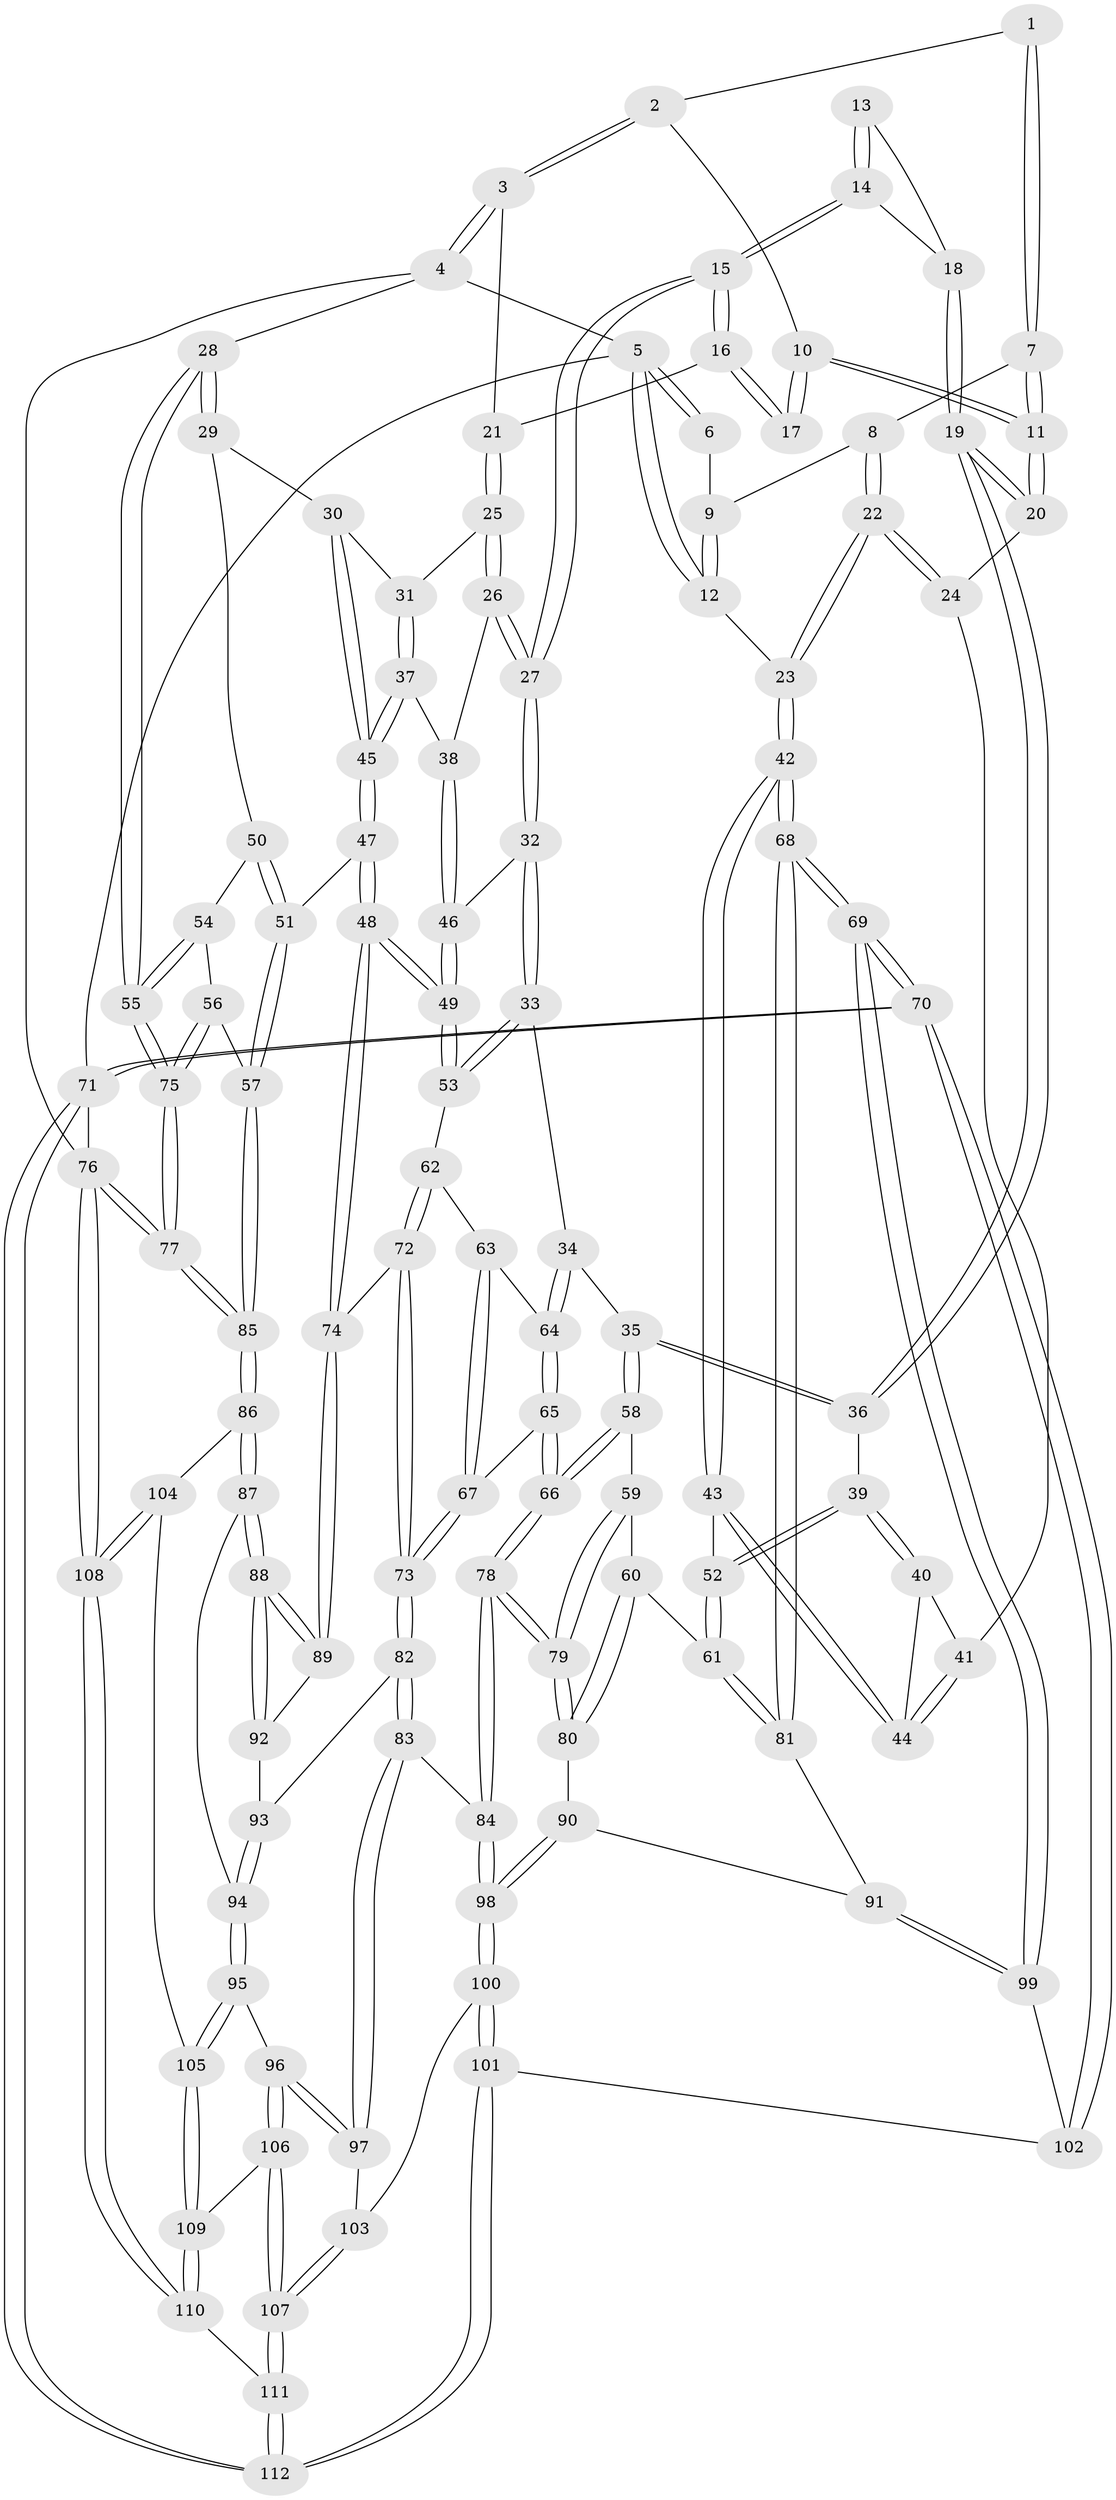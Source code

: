 // Generated by graph-tools (version 1.1) at 2025/03/03/09/25 03:03:25]
// undirected, 112 vertices, 277 edges
graph export_dot {
graph [start="1"]
  node [color=gray90,style=filled];
  1 [pos="+0.22950031258951964+0"];
  2 [pos="+0.2999360437966058+0"];
  3 [pos="+0.8673397610315788+0"];
  4 [pos="+1+0"];
  5 [pos="+0+0"];
  6 [pos="+0.12504244007068277+0"];
  7 [pos="+0.17842946694912346+0.1043503177260962"];
  8 [pos="+0.1748739013490363+0.1031306237609971"];
  9 [pos="+0.13549258124791166+0.04279219473262681"];
  10 [pos="+0.33112620472863696+0.009215055581068748"];
  11 [pos="+0.2485342616578938+0.14021481145133105"];
  12 [pos="+0+0.19942082355215254"];
  13 [pos="+0.3789950288012043+0.084472871713112"];
  14 [pos="+0.4709099067725521+0.18099958757826887"];
  15 [pos="+0.4767351657928386+0.1822234645342826"];
  16 [pos="+0.4892778908866779+0.0778831506437264"];
  17 [pos="+0.3626621500070822+0.032791542770230594"];
  18 [pos="+0.3957802853065458+0.17244434965128555"];
  19 [pos="+0.29878126528903043+0.22704235242995446"];
  20 [pos="+0.2522733971461814+0.1896983591542399"];
  21 [pos="+0.7948988449179512+0"];
  22 [pos="+0+0.20471307122551233"];
  23 [pos="+0+0.20913427163200912"];
  24 [pos="+0.19973652306690307+0.22284901732699378"];
  25 [pos="+0.7638314968535337+0.041745736703334466"];
  26 [pos="+0.5840246780834543+0.23188808208486134"];
  27 [pos="+0.5235184193276767+0.2623229280585574"];
  28 [pos="+1+0.06623639977067915"];
  29 [pos="+0.8655456430233639+0.2932681770008814"];
  30 [pos="+0.8219782828464653+0.2498087853198184"];
  31 [pos="+0.7860233544716005+0.16317766010214702"];
  32 [pos="+0.5027207315133957+0.3070635647175402"];
  33 [pos="+0.45072299523497833+0.34916130110149995"];
  34 [pos="+0.4383088075094044+0.3571538751771222"];
  35 [pos="+0.36874981970141835+0.35726128316422834"];
  36 [pos="+0.3664937924958017+0.3556486862762822"];
  37 [pos="+0.6918784520332038+0.31167682529999324"];
  38 [pos="+0.6782250149063637+0.3131200815448844"];
  39 [pos="+0.2535312260523049+0.37086517792951756"];
  40 [pos="+0.2220383849491772+0.3575715216465945"];
  41 [pos="+0.19317984266061328+0.24582217254056848"];
  42 [pos="+0+0.3832700177269883"];
  43 [pos="+0.02674193739050922+0.4102815536458406"];
  44 [pos="+0.12418937858778341+0.35806317233124574"];
  45 [pos="+0.7445065581713437+0.3555323946981689"];
  46 [pos="+0.6326837979524889+0.3912695603753198"];
  47 [pos="+0.7517959693098428+0.4767840621139972"];
  48 [pos="+0.738928048196565+0.4819358547314586"];
  49 [pos="+0.6706363266336214+0.4598440266449412"];
  50 [pos="+0.8938000078130536+0.36469796576296254"];
  51 [pos="+0.772095252827317+0.4772863445643033"];
  52 [pos="+0.16170961786504737+0.49611204844861895"];
  53 [pos="+0.6224716349596782+0.4792750427770072"];
  54 [pos="+0.9430724322736482+0.37914994631632565"];
  55 [pos="+1+0.3579447379648853"];
  56 [pos="+0.9320678283607584+0.5136074635344929"];
  57 [pos="+0.8309342360236102+0.5221379749109037"];
  58 [pos="+0.32458744458778055+0.47212640088349606"];
  59 [pos="+0.30533734632527404+0.5004872342455563"];
  60 [pos="+0.24675633381786385+0.5130904586741367"];
  61 [pos="+0.17452372920924508+0.5122923952029542"];
  62 [pos="+0.604155761588181+0.49133991659360876"];
  63 [pos="+0.5456948080919763+0.49874460877705223"];
  64 [pos="+0.4489123487031632+0.38689467907272895"];
  65 [pos="+0.4488781903958372+0.5400177235429254"];
  66 [pos="+0.44464068287623687+0.5445279855578196"];
  67 [pos="+0.5183400051716542+0.5392406970773221"];
  68 [pos="+0+0.582251241540244"];
  69 [pos="+0+0.6820296404740959"];
  70 [pos="+0+0.8109383066478331"];
  71 [pos="+0+1"];
  72 [pos="+0.5911080125686323+0.5877005108284967"];
  73 [pos="+0.5541015224386671+0.6194752586978406"];
  74 [pos="+0.7070362446188543+0.5867209887229718"];
  75 [pos="+1+0.6420815109515718"];
  76 [pos="+1+1"];
  77 [pos="+1+0.9410007794750243"];
  78 [pos="+0.3876454705202073+0.6691975003735562"];
  79 [pos="+0.38371291193965323+0.6671807006371402"];
  80 [pos="+0.27799781519953637+0.6649916686755953"];
  81 [pos="+0.1616749724844455+0.6009880658732392"];
  82 [pos="+0.5522196940433827+0.6261012816669628"];
  83 [pos="+0.4172972082842512+0.6975909987259713"];
  84 [pos="+0.40186835132862625+0.6877895852753744"];
  85 [pos="+0.910697936160574+0.7814639186236982"];
  86 [pos="+0.8375646232466242+0.7680433126936977"];
  87 [pos="+0.8100505913473437+0.7482946388589469"];
  88 [pos="+0.7973339707134508+0.7318207245745533"];
  89 [pos="+0.7073408198475749+0.5909847498484656"];
  90 [pos="+0.2149267284723596+0.6766350406002708"];
  91 [pos="+0.17927796219183365+0.6748036806167135"];
  92 [pos="+0.6380457105699608+0.6659666089320502"];
  93 [pos="+0.6163756390149703+0.6806525144304063"];
  94 [pos="+0.6188413907712199+0.7298852693995989"];
  95 [pos="+0.5530256911668042+0.8287141468056146"];
  96 [pos="+0.47218680576191463+0.7976832175241741"];
  97 [pos="+0.4711630957341543+0.7969416938433925"];
  98 [pos="+0.2815388214544529+0.8099245095911795"];
  99 [pos="+0.1685511249493586+0.6866980085806769"];
  100 [pos="+0.24120606300860006+0.8988355806204966"];
  101 [pos="+0.22318856521147074+0.9156632656369506"];
  102 [pos="+0.15065764264390358+0.8043845252743623"];
  103 [pos="+0.3818149367913046+0.8574207255201218"];
  104 [pos="+0.6620603235887095+0.8612470015611353"];
  105 [pos="+0.5823761725638081+0.8677327415657272"];
  106 [pos="+0.4304920478859498+0.943748593440414"];
  107 [pos="+0.39977463431827437+0.9864668245073237"];
  108 [pos="+1+1"];
  109 [pos="+0.5769085933205242+0.9336582357303597"];
  110 [pos="+0.5910354200460021+1"];
  111 [pos="+0.31205328659756143+1"];
  112 [pos="+0.17622077989176962+1"];
  1 -- 2;
  1 -- 7;
  1 -- 7;
  2 -- 3;
  2 -- 3;
  2 -- 10;
  3 -- 4;
  3 -- 4;
  3 -- 21;
  4 -- 5;
  4 -- 28;
  4 -- 76;
  5 -- 6;
  5 -- 6;
  5 -- 12;
  5 -- 12;
  5 -- 71;
  6 -- 9;
  7 -- 8;
  7 -- 11;
  7 -- 11;
  8 -- 9;
  8 -- 22;
  8 -- 22;
  9 -- 12;
  9 -- 12;
  10 -- 11;
  10 -- 11;
  10 -- 17;
  10 -- 17;
  11 -- 20;
  11 -- 20;
  12 -- 23;
  13 -- 14;
  13 -- 14;
  13 -- 18;
  14 -- 15;
  14 -- 15;
  14 -- 18;
  15 -- 16;
  15 -- 16;
  15 -- 27;
  15 -- 27;
  16 -- 17;
  16 -- 17;
  16 -- 21;
  18 -- 19;
  18 -- 19;
  19 -- 20;
  19 -- 20;
  19 -- 36;
  19 -- 36;
  20 -- 24;
  21 -- 25;
  21 -- 25;
  22 -- 23;
  22 -- 23;
  22 -- 24;
  22 -- 24;
  23 -- 42;
  23 -- 42;
  24 -- 41;
  25 -- 26;
  25 -- 26;
  25 -- 31;
  26 -- 27;
  26 -- 27;
  26 -- 38;
  27 -- 32;
  27 -- 32;
  28 -- 29;
  28 -- 29;
  28 -- 55;
  28 -- 55;
  29 -- 30;
  29 -- 50;
  30 -- 31;
  30 -- 45;
  30 -- 45;
  31 -- 37;
  31 -- 37;
  32 -- 33;
  32 -- 33;
  32 -- 46;
  33 -- 34;
  33 -- 53;
  33 -- 53;
  34 -- 35;
  34 -- 64;
  34 -- 64;
  35 -- 36;
  35 -- 36;
  35 -- 58;
  35 -- 58;
  36 -- 39;
  37 -- 38;
  37 -- 45;
  37 -- 45;
  38 -- 46;
  38 -- 46;
  39 -- 40;
  39 -- 40;
  39 -- 52;
  39 -- 52;
  40 -- 41;
  40 -- 44;
  41 -- 44;
  41 -- 44;
  42 -- 43;
  42 -- 43;
  42 -- 68;
  42 -- 68;
  43 -- 44;
  43 -- 44;
  43 -- 52;
  45 -- 47;
  45 -- 47;
  46 -- 49;
  46 -- 49;
  47 -- 48;
  47 -- 48;
  47 -- 51;
  48 -- 49;
  48 -- 49;
  48 -- 74;
  48 -- 74;
  49 -- 53;
  49 -- 53;
  50 -- 51;
  50 -- 51;
  50 -- 54;
  51 -- 57;
  51 -- 57;
  52 -- 61;
  52 -- 61;
  53 -- 62;
  54 -- 55;
  54 -- 55;
  54 -- 56;
  55 -- 75;
  55 -- 75;
  56 -- 57;
  56 -- 75;
  56 -- 75;
  57 -- 85;
  57 -- 85;
  58 -- 59;
  58 -- 66;
  58 -- 66;
  59 -- 60;
  59 -- 79;
  59 -- 79;
  60 -- 61;
  60 -- 80;
  60 -- 80;
  61 -- 81;
  61 -- 81;
  62 -- 63;
  62 -- 72;
  62 -- 72;
  63 -- 64;
  63 -- 67;
  63 -- 67;
  64 -- 65;
  64 -- 65;
  65 -- 66;
  65 -- 66;
  65 -- 67;
  66 -- 78;
  66 -- 78;
  67 -- 73;
  67 -- 73;
  68 -- 69;
  68 -- 69;
  68 -- 81;
  68 -- 81;
  69 -- 70;
  69 -- 70;
  69 -- 99;
  69 -- 99;
  70 -- 71;
  70 -- 71;
  70 -- 102;
  70 -- 102;
  71 -- 112;
  71 -- 112;
  71 -- 76;
  72 -- 73;
  72 -- 73;
  72 -- 74;
  73 -- 82;
  73 -- 82;
  74 -- 89;
  74 -- 89;
  75 -- 77;
  75 -- 77;
  76 -- 77;
  76 -- 77;
  76 -- 108;
  76 -- 108;
  77 -- 85;
  77 -- 85;
  78 -- 79;
  78 -- 79;
  78 -- 84;
  78 -- 84;
  79 -- 80;
  79 -- 80;
  80 -- 90;
  81 -- 91;
  82 -- 83;
  82 -- 83;
  82 -- 93;
  83 -- 84;
  83 -- 97;
  83 -- 97;
  84 -- 98;
  84 -- 98;
  85 -- 86;
  85 -- 86;
  86 -- 87;
  86 -- 87;
  86 -- 104;
  87 -- 88;
  87 -- 88;
  87 -- 94;
  88 -- 89;
  88 -- 89;
  88 -- 92;
  88 -- 92;
  89 -- 92;
  90 -- 91;
  90 -- 98;
  90 -- 98;
  91 -- 99;
  91 -- 99;
  92 -- 93;
  93 -- 94;
  93 -- 94;
  94 -- 95;
  94 -- 95;
  95 -- 96;
  95 -- 105;
  95 -- 105;
  96 -- 97;
  96 -- 97;
  96 -- 106;
  96 -- 106;
  97 -- 103;
  98 -- 100;
  98 -- 100;
  99 -- 102;
  100 -- 101;
  100 -- 101;
  100 -- 103;
  101 -- 102;
  101 -- 112;
  101 -- 112;
  103 -- 107;
  103 -- 107;
  104 -- 105;
  104 -- 108;
  104 -- 108;
  105 -- 109;
  105 -- 109;
  106 -- 107;
  106 -- 107;
  106 -- 109;
  107 -- 111;
  107 -- 111;
  108 -- 110;
  108 -- 110;
  109 -- 110;
  109 -- 110;
  110 -- 111;
  111 -- 112;
  111 -- 112;
}
